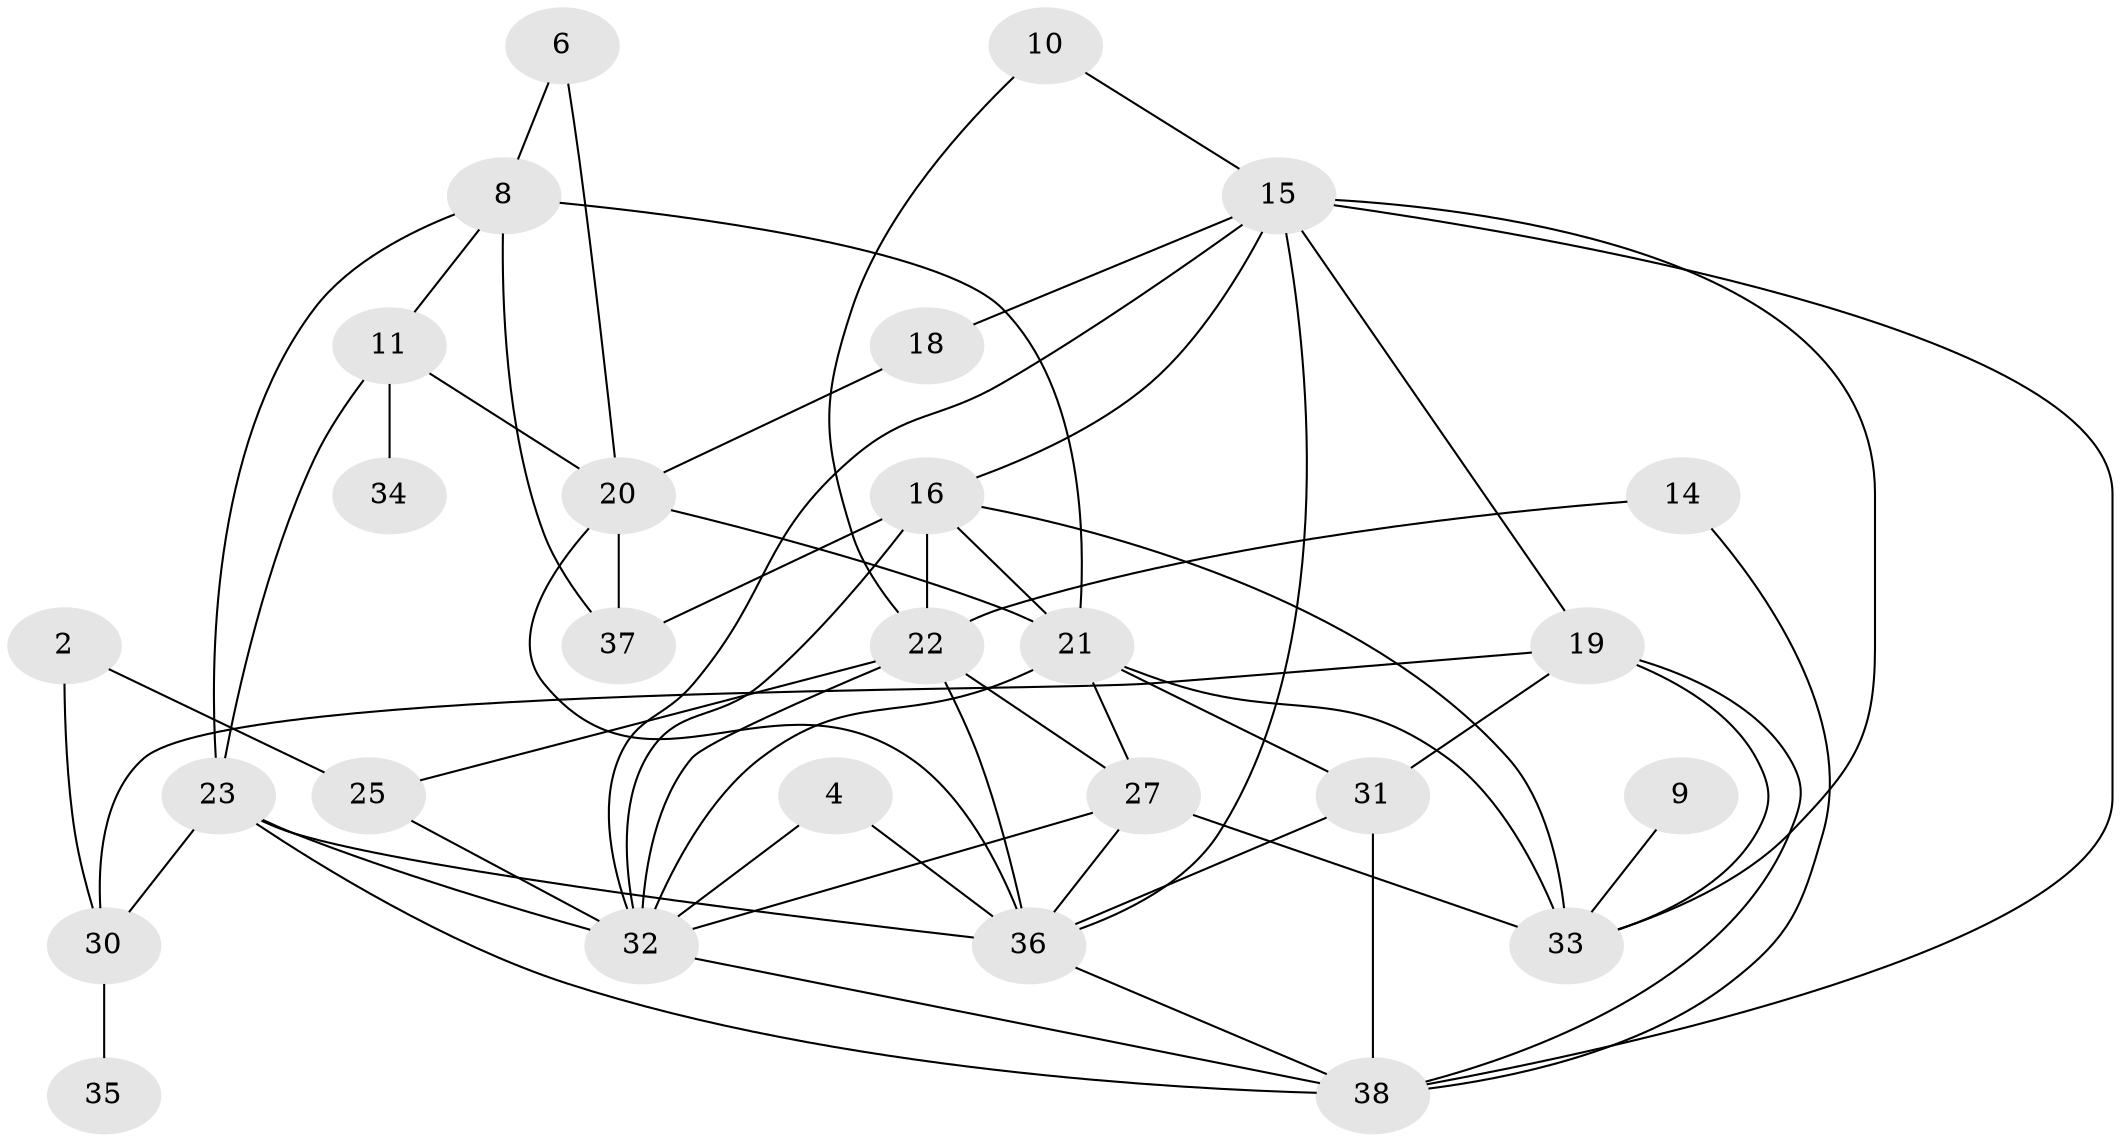 // original degree distribution, {5: 0.088, 1: 0.176, 4: 0.16, 2: 0.232, 3: 0.192, 6: 0.048, 8: 0.008, 7: 0.008, 0: 0.088}
// Generated by graph-tools (version 1.1) at 2025/35/03/04/25 23:35:57]
// undirected, 27 vertices, 59 edges
graph export_dot {
  node [color=gray90,style=filled];
  2;
  4;
  6;
  8;
  9;
  10;
  11;
  14;
  15;
  16;
  18;
  19;
  20;
  21;
  22;
  23;
  25;
  27;
  30;
  31;
  32;
  33;
  34;
  35;
  36;
  37;
  38;
  2 -- 25 [weight=1.0];
  2 -- 30 [weight=1.0];
  4 -- 32 [weight=1.0];
  4 -- 36 [weight=1.0];
  6 -- 8 [weight=1.0];
  6 -- 20 [weight=1.0];
  8 -- 11 [weight=1.0];
  8 -- 21 [weight=1.0];
  8 -- 23 [weight=1.0];
  8 -- 37 [weight=1.0];
  9 -- 33 [weight=1.0];
  10 -- 15 [weight=1.0];
  10 -- 22 [weight=1.0];
  11 -- 20 [weight=1.0];
  11 -- 23 [weight=1.0];
  11 -- 34 [weight=1.0];
  14 -- 22 [weight=1.0];
  14 -- 38 [weight=1.0];
  15 -- 16 [weight=1.0];
  15 -- 18 [weight=1.0];
  15 -- 19 [weight=1.0];
  15 -- 32 [weight=1.0];
  15 -- 33 [weight=1.0];
  15 -- 36 [weight=2.0];
  15 -- 38 [weight=3.0];
  16 -- 21 [weight=2.0];
  16 -- 22 [weight=2.0];
  16 -- 32 [weight=1.0];
  16 -- 33 [weight=1.0];
  16 -- 37 [weight=1.0];
  18 -- 20 [weight=1.0];
  19 -- 30 [weight=1.0];
  19 -- 31 [weight=1.0];
  19 -- 33 [weight=1.0];
  19 -- 38 [weight=2.0];
  20 -- 21 [weight=1.0];
  20 -- 36 [weight=2.0];
  20 -- 37 [weight=1.0];
  21 -- 27 [weight=1.0];
  21 -- 31 [weight=1.0];
  21 -- 32 [weight=2.0];
  21 -- 33 [weight=1.0];
  22 -- 25 [weight=2.0];
  22 -- 27 [weight=1.0];
  22 -- 32 [weight=4.0];
  22 -- 36 [weight=2.0];
  23 -- 30 [weight=1.0];
  23 -- 32 [weight=1.0];
  23 -- 36 [weight=4.0];
  23 -- 38 [weight=3.0];
  25 -- 32 [weight=1.0];
  27 -- 32 [weight=1.0];
  27 -- 33 [weight=2.0];
  27 -- 36 [weight=1.0];
  30 -- 35 [weight=1.0];
  31 -- 36 [weight=1.0];
  31 -- 38 [weight=1.0];
  32 -- 38 [weight=1.0];
  36 -- 38 [weight=2.0];
}
